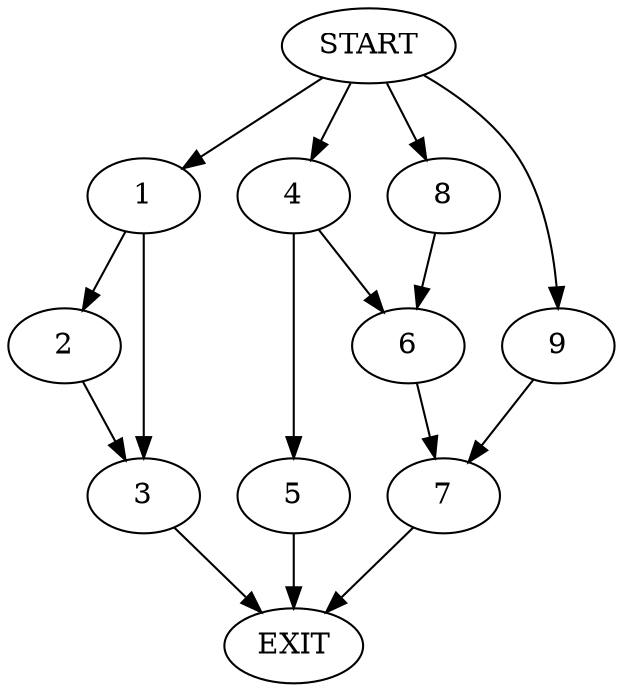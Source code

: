 digraph {
0 [label="START"]
10 [label="EXIT"]
0 -> 1
1 -> 2
1 -> 3
2 -> 3
3 -> 10
0 -> 4
4 -> 5
4 -> 6
5 -> 10
6 -> 7
0 -> 8
8 -> 6
7 -> 10
0 -> 9
9 -> 7
}
